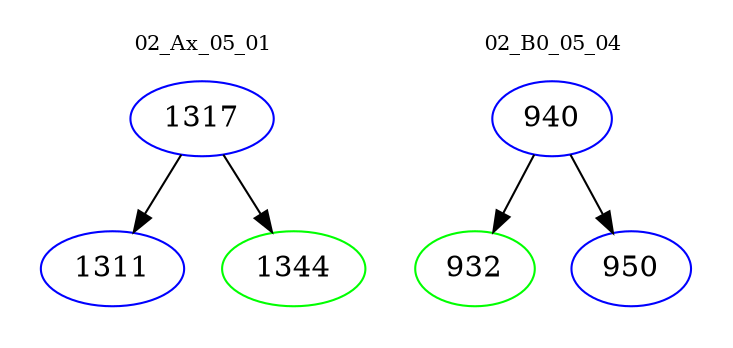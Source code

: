 digraph{
subgraph cluster_0 {
color = white
label = "02_Ax_05_01";
fontsize=10;
T0_1317 [label="1317", color="blue"]
T0_1317 -> T0_1311 [color="black"]
T0_1311 [label="1311", color="blue"]
T0_1317 -> T0_1344 [color="black"]
T0_1344 [label="1344", color="green"]
}
subgraph cluster_1 {
color = white
label = "02_B0_05_04";
fontsize=10;
T1_940 [label="940", color="blue"]
T1_940 -> T1_932 [color="black"]
T1_932 [label="932", color="green"]
T1_940 -> T1_950 [color="black"]
T1_950 [label="950", color="blue"]
}
}
